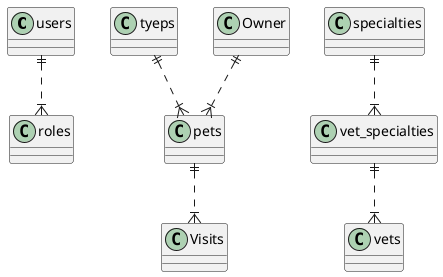 @startuml
'Entity01 }|..|| Entity02
'Entity03 }o..o| Entity04
'Entity05 ||--o{ Entity06
'Entity07 |o--|| Entity08

users ||..|{ roles
tyeps ||..|{ pets
Owner ||..|{ pets
pets ||..|{ Visits
specialties ||..|{ vet_specialties
vet_specialties ||..|{ vets

@enduml